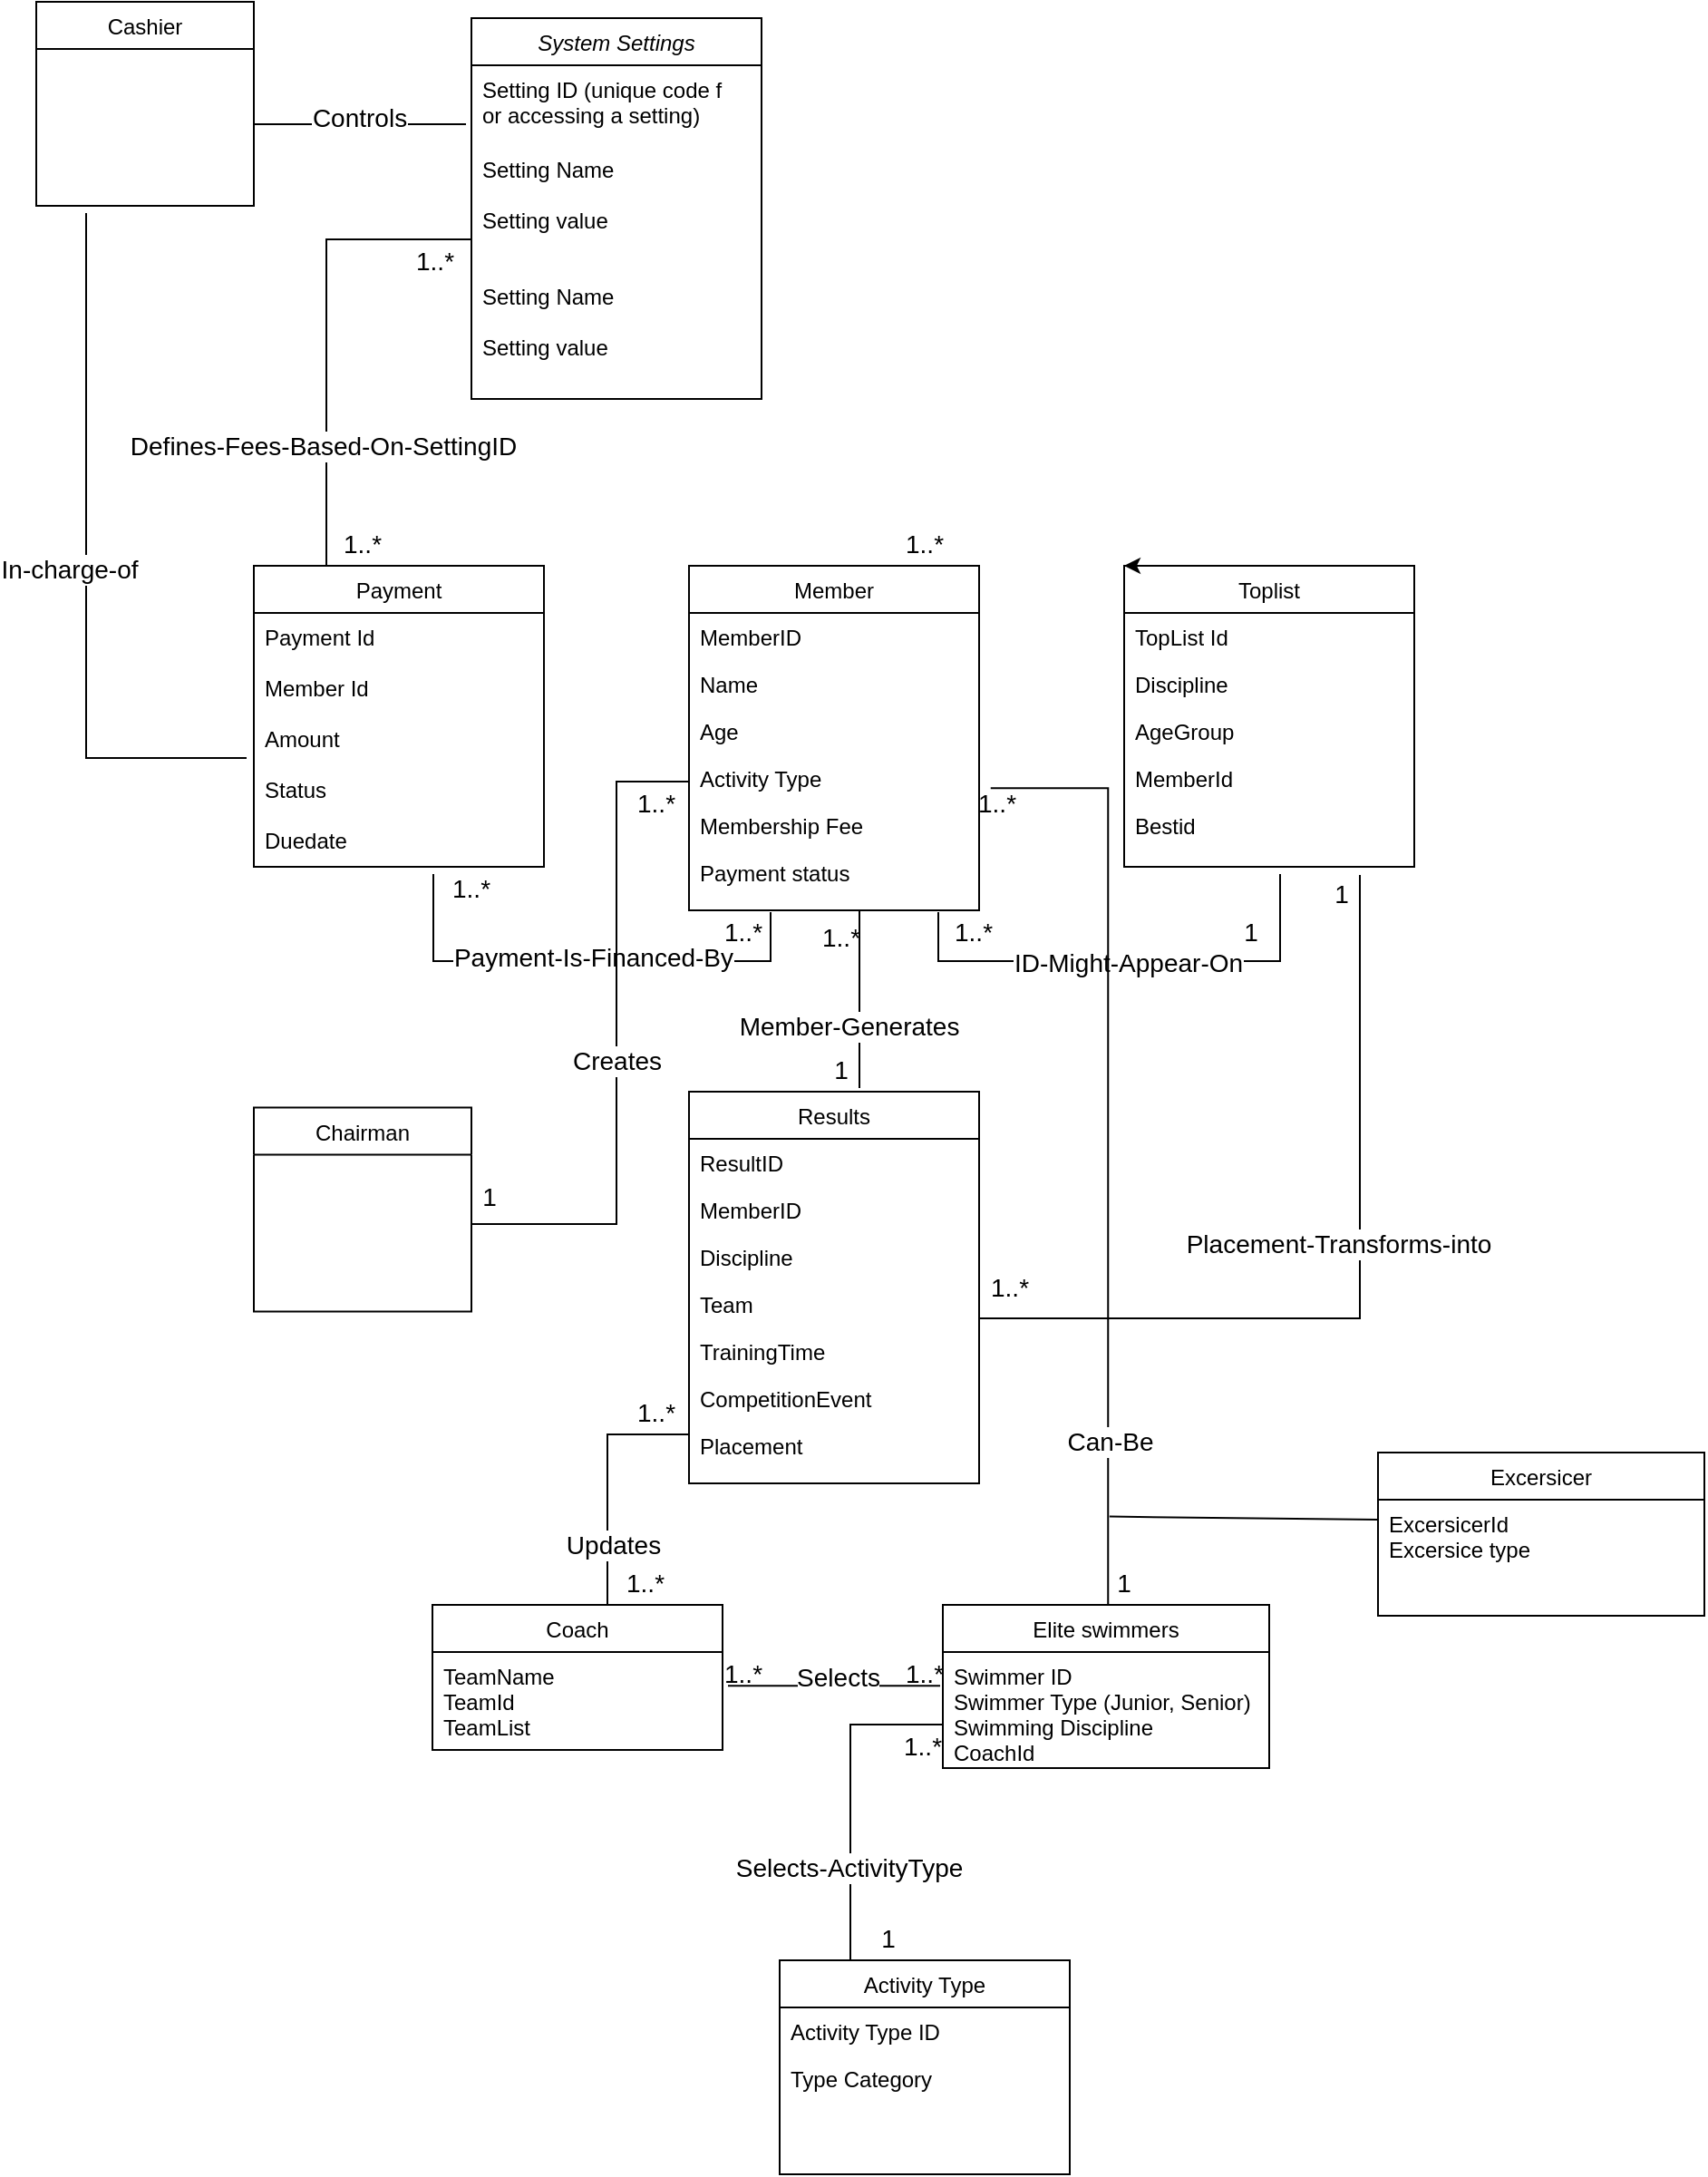 <mxfile version="24.7.17">
  <diagram id="C5RBs43oDa-KdzZeNtuy" name="Page-1">
    <mxGraphModel dx="2068" dy="1114" grid="1" gridSize="10" guides="1" tooltips="1" connect="1" arrows="1" fold="1" page="1" pageScale="1" pageWidth="827" pageHeight="1169" math="0" shadow="0">
      <root>
        <mxCell id="WIyWlLk6GJQsqaUBKTNV-0" />
        <mxCell id="WIyWlLk6GJQsqaUBKTNV-1" parent="WIyWlLk6GJQsqaUBKTNV-0" />
        <mxCell id="BTHv2y_YQS66w8TSS9yw-145" value="" style="shape=partialRectangle;whiteSpace=wrap;html=1;bottom=0;right=0;fillColor=none;rotation=-180;" parent="WIyWlLk6GJQsqaUBKTNV-1" vertex="1">
          <mxGeometry x="550" y="542" width="210" height="244" as="geometry" />
        </mxCell>
        <mxCell id="zkfFHV4jXpPFQw0GAbJ--13" value="Payment" style="swimlane;fontStyle=0;align=center;verticalAlign=top;childLayout=stackLayout;horizontal=1;startSize=26;horizontalStack=0;resizeParent=1;resizeLast=0;collapsible=1;marginBottom=0;rounded=0;shadow=0;strokeWidth=1;" parent="WIyWlLk6GJQsqaUBKTNV-1" vertex="1">
          <mxGeometry x="150" y="371" width="160" height="166" as="geometry">
            <mxRectangle x="340" y="380" width="170" height="26" as="alternateBounds" />
          </mxGeometry>
        </mxCell>
        <mxCell id="zkfFHV4jXpPFQw0GAbJ--14" value="Payment Id&#xa;&#xa;Member Id&#xa;&#xa;Amount&#xa;&#xa;Status&#xa;&#xa;Duedate" style="text;align=left;verticalAlign=top;spacingLeft=4;spacingRight=4;overflow=hidden;rotatable=0;points=[[0,0.5],[1,0.5]];portConstraint=eastwest;" parent="zkfFHV4jXpPFQw0GAbJ--13" vertex="1">
          <mxGeometry y="26" width="160" height="134" as="geometry" />
        </mxCell>
        <mxCell id="zkfFHV4jXpPFQw0GAbJ--17" value="Member" style="swimlane;fontStyle=0;align=center;verticalAlign=top;childLayout=stackLayout;horizontal=1;startSize=26;horizontalStack=0;resizeParent=1;resizeLast=0;collapsible=1;marginBottom=0;rounded=0;shadow=0;strokeWidth=1;" parent="WIyWlLk6GJQsqaUBKTNV-1" vertex="1">
          <mxGeometry x="390" y="371" width="160" height="190" as="geometry">
            <mxRectangle x="550" y="140" width="160" height="26" as="alternateBounds" />
          </mxGeometry>
        </mxCell>
        <mxCell id="zkfFHV4jXpPFQw0GAbJ--18" value="MemberID" style="text;align=left;verticalAlign=top;spacingLeft=4;spacingRight=4;overflow=hidden;rotatable=0;points=[[0,0.5],[1,0.5]];portConstraint=eastwest;" parent="zkfFHV4jXpPFQw0GAbJ--17" vertex="1">
          <mxGeometry y="26" width="160" height="26" as="geometry" />
        </mxCell>
        <mxCell id="zkfFHV4jXpPFQw0GAbJ--19" value="Name" style="text;align=left;verticalAlign=top;spacingLeft=4;spacingRight=4;overflow=hidden;rotatable=0;points=[[0,0.5],[1,0.5]];portConstraint=eastwest;rounded=0;shadow=0;html=0;" parent="zkfFHV4jXpPFQw0GAbJ--17" vertex="1">
          <mxGeometry y="52" width="160" height="26" as="geometry" />
        </mxCell>
        <mxCell id="zkfFHV4jXpPFQw0GAbJ--20" value="Age" style="text;align=left;verticalAlign=top;spacingLeft=4;spacingRight=4;overflow=hidden;rotatable=0;points=[[0,0.5],[1,0.5]];portConstraint=eastwest;rounded=0;shadow=0;html=0;" parent="zkfFHV4jXpPFQw0GAbJ--17" vertex="1">
          <mxGeometry y="78" width="160" height="26" as="geometry" />
        </mxCell>
        <mxCell id="zkfFHV4jXpPFQw0GAbJ--21" value="Activity Type    &#xa;" style="text;align=left;verticalAlign=top;spacingLeft=4;spacingRight=4;overflow=hidden;rotatable=0;points=[[0,0.5],[1,0.5]];portConstraint=eastwest;rounded=0;shadow=0;html=0;" parent="zkfFHV4jXpPFQw0GAbJ--17" vertex="1">
          <mxGeometry y="104" width="160" height="26" as="geometry" />
        </mxCell>
        <mxCell id="zkfFHV4jXpPFQw0GAbJ--22" value="Membership Fee" style="text;align=left;verticalAlign=top;spacingLeft=4;spacingRight=4;overflow=hidden;rotatable=0;points=[[0,0.5],[1,0.5]];portConstraint=eastwest;rounded=0;shadow=0;html=0;" parent="zkfFHV4jXpPFQw0GAbJ--17" vertex="1">
          <mxGeometry y="130" width="160" height="26" as="geometry" />
        </mxCell>
        <mxCell id="zkfFHV4jXpPFQw0GAbJ--24" value="Payment status" style="text;align=left;verticalAlign=top;spacingLeft=4;spacingRight=4;overflow=hidden;rotatable=0;points=[[0,0.5],[1,0.5]];portConstraint=eastwest;" parent="zkfFHV4jXpPFQw0GAbJ--17" vertex="1">
          <mxGeometry y="156" width="160" height="26" as="geometry" />
        </mxCell>
        <mxCell id="BTHv2y_YQS66w8TSS9yw-0" value="Results" style="swimlane;fontStyle=0;align=center;verticalAlign=top;childLayout=stackLayout;horizontal=1;startSize=26;horizontalStack=0;resizeParent=1;resizeLast=0;collapsible=1;marginBottom=0;rounded=0;shadow=0;strokeWidth=1;" parent="WIyWlLk6GJQsqaUBKTNV-1" vertex="1">
          <mxGeometry x="390" y="661" width="160" height="216" as="geometry">
            <mxRectangle x="550" y="140" width="160" height="26" as="alternateBounds" />
          </mxGeometry>
        </mxCell>
        <mxCell id="BTHv2y_YQS66w8TSS9yw-1" value="ResultID" style="text;align=left;verticalAlign=top;spacingLeft=4;spacingRight=4;overflow=hidden;rotatable=0;points=[[0,0.5],[1,0.5]];portConstraint=eastwest;" parent="BTHv2y_YQS66w8TSS9yw-0" vertex="1">
          <mxGeometry y="26" width="160" height="26" as="geometry" />
        </mxCell>
        <mxCell id="BTHv2y_YQS66w8TSS9yw-2" value="MemberID" style="text;align=left;verticalAlign=top;spacingLeft=4;spacingRight=4;overflow=hidden;rotatable=0;points=[[0,0.5],[1,0.5]];portConstraint=eastwest;rounded=0;shadow=0;html=0;" parent="BTHv2y_YQS66w8TSS9yw-0" vertex="1">
          <mxGeometry y="52" width="160" height="26" as="geometry" />
        </mxCell>
        <mxCell id="BTHv2y_YQS66w8TSS9yw-3" value="Discipline" style="text;align=left;verticalAlign=top;spacingLeft=4;spacingRight=4;overflow=hidden;rotatable=0;points=[[0,0.5],[1,0.5]];portConstraint=eastwest;rounded=0;shadow=0;html=0;" parent="BTHv2y_YQS66w8TSS9yw-0" vertex="1">
          <mxGeometry y="78" width="160" height="26" as="geometry" />
        </mxCell>
        <mxCell id="BTHv2y_YQS66w8TSS9yw-4" value="Team" style="text;align=left;verticalAlign=top;spacingLeft=4;spacingRight=4;overflow=hidden;rotatable=0;points=[[0,0.5],[1,0.5]];portConstraint=eastwest;rounded=0;shadow=0;html=0;" parent="BTHv2y_YQS66w8TSS9yw-0" vertex="1">
          <mxGeometry y="104" width="160" height="26" as="geometry" />
        </mxCell>
        <mxCell id="BTHv2y_YQS66w8TSS9yw-5" value="TrainingTime" style="text;align=left;verticalAlign=top;spacingLeft=4;spacingRight=4;overflow=hidden;rotatable=0;points=[[0,0.5],[1,0.5]];portConstraint=eastwest;rounded=0;shadow=0;html=0;" parent="BTHv2y_YQS66w8TSS9yw-0" vertex="1">
          <mxGeometry y="130" width="160" height="26" as="geometry" />
        </mxCell>
        <mxCell id="BTHv2y_YQS66w8TSS9yw-7" value="CompetitionEvent" style="text;align=left;verticalAlign=top;spacingLeft=4;spacingRight=4;overflow=hidden;rotatable=0;points=[[0,0.5],[1,0.5]];portConstraint=eastwest;" parent="BTHv2y_YQS66w8TSS9yw-0" vertex="1">
          <mxGeometry y="156" width="160" height="26" as="geometry" />
        </mxCell>
        <mxCell id="BTHv2y_YQS66w8TSS9yw-8" value="Placement" style="text;align=left;verticalAlign=top;spacingLeft=4;spacingRight=4;overflow=hidden;rotatable=0;points=[[0,0.5],[1,0.5]];portConstraint=eastwest;" parent="BTHv2y_YQS66w8TSS9yw-0" vertex="1">
          <mxGeometry y="182" width="160" height="26" as="geometry" />
        </mxCell>
        <mxCell id="BTHv2y_YQS66w8TSS9yw-11" value="Toplist" style="swimlane;fontStyle=0;align=center;verticalAlign=top;childLayout=stackLayout;horizontal=1;startSize=26;horizontalStack=0;resizeParent=1;resizeLast=0;collapsible=1;marginBottom=0;rounded=0;shadow=0;strokeWidth=1;" parent="WIyWlLk6GJQsqaUBKTNV-1" vertex="1">
          <mxGeometry x="630" y="371" width="160" height="166" as="geometry">
            <mxRectangle x="550" y="140" width="160" height="26" as="alternateBounds" />
          </mxGeometry>
        </mxCell>
        <mxCell id="BTHv2y_YQS66w8TSS9yw-12" value="TopList Id    " style="text;align=left;verticalAlign=top;spacingLeft=4;spacingRight=4;overflow=hidden;rotatable=0;points=[[0,0.5],[1,0.5]];portConstraint=eastwest;" parent="BTHv2y_YQS66w8TSS9yw-11" vertex="1">
          <mxGeometry y="26" width="160" height="26" as="geometry" />
        </mxCell>
        <mxCell id="BTHv2y_YQS66w8TSS9yw-13" value="Discipline" style="text;align=left;verticalAlign=top;spacingLeft=4;spacingRight=4;overflow=hidden;rotatable=0;points=[[0,0.5],[1,0.5]];portConstraint=eastwest;rounded=0;shadow=0;html=0;" parent="BTHv2y_YQS66w8TSS9yw-11" vertex="1">
          <mxGeometry y="52" width="160" height="26" as="geometry" />
        </mxCell>
        <mxCell id="BTHv2y_YQS66w8TSS9yw-14" value="AgeGroup" style="text;align=left;verticalAlign=top;spacingLeft=4;spacingRight=4;overflow=hidden;rotatable=0;points=[[0,0.5],[1,0.5]];portConstraint=eastwest;rounded=0;shadow=0;html=0;" parent="BTHv2y_YQS66w8TSS9yw-11" vertex="1">
          <mxGeometry y="78" width="160" height="26" as="geometry" />
        </mxCell>
        <mxCell id="BTHv2y_YQS66w8TSS9yw-15" value="MemberId    " style="text;align=left;verticalAlign=top;spacingLeft=4;spacingRight=4;overflow=hidden;rotatable=0;points=[[0,0.5],[1,0.5]];portConstraint=eastwest;rounded=0;shadow=0;html=0;" parent="BTHv2y_YQS66w8TSS9yw-11" vertex="1">
          <mxGeometry y="104" width="160" height="26" as="geometry" />
        </mxCell>
        <mxCell id="BTHv2y_YQS66w8TSS9yw-16" value="Bestid" style="text;align=left;verticalAlign=top;spacingLeft=4;spacingRight=4;overflow=hidden;rotatable=0;points=[[0,0.5],[1,0.5]];portConstraint=eastwest;rounded=0;shadow=0;html=0;" parent="BTHv2y_YQS66w8TSS9yw-11" vertex="1">
          <mxGeometry y="130" width="160" height="26" as="geometry" />
        </mxCell>
        <mxCell id="BTHv2y_YQS66w8TSS9yw-22" style="edgeStyle=none;rounded=0;orthogonalLoop=1;jettySize=auto;html=1;exitX=0.5;exitY=0;exitDx=0;exitDy=0;" parent="WIyWlLk6GJQsqaUBKTNV-1" source="BTHv2y_YQS66w8TSS9yw-11" target="BTHv2y_YQS66w8TSS9yw-11" edge="1">
          <mxGeometry relative="1" as="geometry" />
        </mxCell>
        <mxCell id="zkfFHV4jXpPFQw0GAbJ--0" value="System Settings" style="swimlane;fontStyle=2;align=center;verticalAlign=top;childLayout=stackLayout;horizontal=1;startSize=26;horizontalStack=0;resizeParent=1;resizeLast=0;collapsible=1;marginBottom=0;rounded=0;shadow=0;strokeWidth=1;movable=1;resizable=1;rotatable=1;deletable=1;editable=1;locked=0;connectable=1;" parent="WIyWlLk6GJQsqaUBKTNV-1" vertex="1">
          <mxGeometry x="270" y="69" width="160" height="210" as="geometry">
            <mxRectangle x="230" y="140" width="160" height="26" as="alternateBounds" />
          </mxGeometry>
        </mxCell>
        <mxCell id="zkfFHV4jXpPFQw0GAbJ--2" value="Setting ID (unique code f&#xa;or accessing a setting)&#xa;&#xa; " style="text;align=left;verticalAlign=top;spacingLeft=4;spacingRight=4;overflow=hidden;rotatable=0;points=[[0,0.5],[1,0.5]];portConstraint=eastwest;rounded=0;shadow=0;html=0;" parent="zkfFHV4jXpPFQw0GAbJ--0" vertex="1">
          <mxGeometry y="26" width="160" height="44" as="geometry" />
        </mxCell>
        <mxCell id="BTHv2y_YQS66w8TSS9yw-90" value="Setting Name&#xa;&#xa;Setting value" style="text;align=left;verticalAlign=top;spacingLeft=4;spacingRight=4;overflow=hidden;rotatable=0;points=[[0,0.5],[1,0.5]];portConstraint=eastwest;" parent="zkfFHV4jXpPFQw0GAbJ--0" vertex="1">
          <mxGeometry y="70" width="160" height="70" as="geometry" />
        </mxCell>
        <mxCell id="zkfFHV4jXpPFQw0GAbJ--5" value="Setting Name&#xa;&#xa;Setting value" style="text;align=left;verticalAlign=top;spacingLeft=4;spacingRight=4;overflow=hidden;rotatable=0;points=[[0,0.5],[1,0.5]];portConstraint=eastwest;" parent="zkfFHV4jXpPFQw0GAbJ--0" vertex="1">
          <mxGeometry y="140" width="160" height="70" as="geometry" />
        </mxCell>
        <mxCell id="BTHv2y_YQS66w8TSS9yw-81" style="edgeStyle=none;rounded=0;orthogonalLoop=1;jettySize=auto;html=1;entryX=0;entryY=0;entryDx=0;entryDy=0;" parent="WIyWlLk6GJQsqaUBKTNV-1" target="BTHv2y_YQS66w8TSS9yw-11" edge="1">
          <mxGeometry relative="1" as="geometry">
            <mxPoint x="680" y="371" as="sourcePoint" />
          </mxGeometry>
        </mxCell>
        <mxCell id="zkfFHV4jXpPFQw0GAbJ--6" value="Activity Type" style="swimlane;fontStyle=0;align=center;verticalAlign=top;childLayout=stackLayout;horizontal=1;startSize=26;horizontalStack=0;resizeParent=1;resizeLast=0;collapsible=1;marginBottom=0;rounded=0;shadow=0;strokeWidth=1;" parent="WIyWlLk6GJQsqaUBKTNV-1" vertex="1">
          <mxGeometry x="440" y="1140" width="160" height="118" as="geometry">
            <mxRectangle x="130" y="380" width="160" height="26" as="alternateBounds" />
          </mxGeometry>
        </mxCell>
        <mxCell id="zkfFHV4jXpPFQw0GAbJ--7" value="Activity Type ID" style="text;align=left;verticalAlign=top;spacingLeft=4;spacingRight=4;overflow=hidden;rotatable=0;points=[[0,0.5],[1,0.5]];portConstraint=eastwest;" parent="zkfFHV4jXpPFQw0GAbJ--6" vertex="1">
          <mxGeometry y="26" width="160" height="26" as="geometry" />
        </mxCell>
        <mxCell id="zkfFHV4jXpPFQw0GAbJ--8" value="Type Category" style="text;align=left;verticalAlign=top;spacingLeft=4;spacingRight=4;overflow=hidden;rotatable=0;points=[[0,0.5],[1,0.5]];portConstraint=eastwest;rounded=0;shadow=0;html=0;" parent="zkfFHV4jXpPFQw0GAbJ--6" vertex="1">
          <mxGeometry y="52" width="160" height="26" as="geometry" />
        </mxCell>
        <mxCell id="BTHv2y_YQS66w8TSS9yw-101" value="" style="shape=partialRectangle;whiteSpace=wrap;html=1;bottom=0;right=0;fillColor=none;rotation=0;" parent="WIyWlLk6GJQsqaUBKTNV-1" vertex="1">
          <mxGeometry x="190" y="191" width="80" height="180" as="geometry" />
        </mxCell>
        <mxCell id="BTHv2y_YQS66w8TSS9yw-103" value="&lt;font style=&quot;font-size: 14px;&quot;&gt;1..*&lt;/font&gt;" style="text;html=1;align=center;verticalAlign=middle;whiteSpace=wrap;rounded=0;" parent="WIyWlLk6GJQsqaUBKTNV-1" vertex="1">
          <mxGeometry x="200" y="347" width="20" height="24" as="geometry" />
        </mxCell>
        <mxCell id="BTHv2y_YQS66w8TSS9yw-105" value="&lt;font style=&quot;font-size: 14px;&quot;&gt;1..*&lt;/font&gt;" style="text;html=1;align=center;verticalAlign=middle;whiteSpace=wrap;rounded=0;" parent="WIyWlLk6GJQsqaUBKTNV-1" vertex="1">
          <mxGeometry x="240" y="191" width="20" height="24" as="geometry" />
        </mxCell>
        <mxCell id="BTHv2y_YQS66w8TSS9yw-107" value="&lt;span style=&quot;font-size: 14px;&quot;&gt;Defines-Fees-Based-On-SettingID&lt;/span&gt;" style="edgeLabel;resizable=0;html=1;;align=center;verticalAlign=middle;" parent="WIyWlLk6GJQsqaUBKTNV-1" connectable="0" vertex="1">
          <mxGeometry x="179.998" y="290.997" as="geometry">
            <mxPoint x="8" y="14" as="offset" />
          </mxGeometry>
        </mxCell>
        <mxCell id="BTHv2y_YQS66w8TSS9yw-116" value="" style="strokeWidth=1;html=1;shape=mxgraph.flowchart.annotation_1;align=left;pointerEvents=1;rotation=-90;" parent="WIyWlLk6GJQsqaUBKTNV-1" vertex="1">
          <mxGeometry x="328.5" y="482.5" width="27" height="186" as="geometry" />
        </mxCell>
        <mxCell id="BTHv2y_YQS66w8TSS9yw-121" value="" style="endArrow=none;html=1;rounded=0;exitX=1;exitY=0;exitDx=0;exitDy=0;exitPerimeter=0;" parent="WIyWlLk6GJQsqaUBKTNV-1" source="BTHv2y_YQS66w8TSS9yw-116" edge="1">
          <mxGeometry width="50" height="50" relative="1" as="geometry">
            <mxPoint x="260" y="561" as="sourcePoint" />
            <mxPoint x="249" y="541" as="targetPoint" />
          </mxGeometry>
        </mxCell>
        <mxCell id="BTHv2y_YQS66w8TSS9yw-122" value="&lt;font style=&quot;font-size: 14px;&quot;&gt;1..*&lt;/font&gt;" style="text;html=1;align=center;verticalAlign=middle;whiteSpace=wrap;rounded=0;" parent="WIyWlLk6GJQsqaUBKTNV-1" vertex="1">
          <mxGeometry x="410" y="561" width="20" height="24" as="geometry" />
        </mxCell>
        <mxCell id="BTHv2y_YQS66w8TSS9yw-123" value="&lt;font style=&quot;font-size: 14px;&quot;&gt;1..*&lt;/font&gt;" style="text;html=1;align=center;verticalAlign=middle;whiteSpace=wrap;rounded=0;" parent="WIyWlLk6GJQsqaUBKTNV-1" vertex="1">
          <mxGeometry x="260" y="537" width="20" height="24" as="geometry" />
        </mxCell>
        <mxCell id="BTHv2y_YQS66w8TSS9yw-124" value="&lt;span style=&quot;font-size: 14px;&quot;&gt;Payment-Is-Financed-By&lt;/span&gt;" style="edgeLabel;resizable=0;html=1;;align=center;verticalAlign=middle;" parent="WIyWlLk6GJQsqaUBKTNV-1" connectable="0" vertex="1">
          <mxGeometry x="328.498" y="572.997" as="geometry">
            <mxPoint x="8" y="14" as="offset" />
          </mxGeometry>
        </mxCell>
        <mxCell id="BTHv2y_YQS66w8TSS9yw-127" value="" style="shape=partialRectangle;whiteSpace=wrap;html=1;bottom=0;right=0;fillColor=none;rotation=0;" parent="WIyWlLk6GJQsqaUBKTNV-1" vertex="1">
          <mxGeometry x="479" y="1010" width="50" height="130" as="geometry" />
        </mxCell>
        <mxCell id="BTHv2y_YQS66w8TSS9yw-128" value="&lt;font style=&quot;font-size: 14px;&quot;&gt;1&lt;/font&gt;" style="text;html=1;align=center;verticalAlign=middle;whiteSpace=wrap;rounded=0;" parent="WIyWlLk6GJQsqaUBKTNV-1" vertex="1">
          <mxGeometry x="490" y="1116" width="20" height="24" as="geometry" />
        </mxCell>
        <mxCell id="BTHv2y_YQS66w8TSS9yw-129" value="&lt;font style=&quot;font-size: 14px;&quot;&gt;1..*&lt;/font&gt;" style="text;html=1;align=center;verticalAlign=middle;whiteSpace=wrap;rounded=0;" parent="WIyWlLk6GJQsqaUBKTNV-1" vertex="1">
          <mxGeometry x="510" y="347" width="20" height="24" as="geometry" />
        </mxCell>
        <mxCell id="BTHv2y_YQS66w8TSS9yw-130" value="&lt;span style=&quot;font-size: 14px;&quot;&gt;Selects-ActivityType&lt;/span&gt;" style="edgeLabel;resizable=0;html=1;;align=center;verticalAlign=middle;" parent="WIyWlLk6GJQsqaUBKTNV-1" connectable="0" vertex="1">
          <mxGeometry x="469.998" y="1074.997" as="geometry">
            <mxPoint x="8" y="14" as="offset" />
          </mxGeometry>
        </mxCell>
        <mxCell id="BTHv2y_YQS66w8TSS9yw-131" value="" style="strokeWidth=1;html=1;shape=mxgraph.flowchart.annotation_1;align=left;pointerEvents=1;rotation=-90;" parent="WIyWlLk6GJQsqaUBKTNV-1" vertex="1">
          <mxGeometry x="608.25" y="481.25" width="27" height="188.5" as="geometry" />
        </mxCell>
        <mxCell id="BTHv2y_YQS66w8TSS9yw-132" value="" style="endArrow=none;html=1;rounded=0;exitX=1;exitY=1;exitDx=0;exitDy=0;exitPerimeter=0;" parent="WIyWlLk6GJQsqaUBKTNV-1" source="BTHv2y_YQS66w8TSS9yw-131" edge="1">
          <mxGeometry width="50" height="50" relative="1" as="geometry">
            <mxPoint x="710" y="558" as="sourcePoint" />
            <mxPoint x="716" y="541" as="targetPoint" />
          </mxGeometry>
        </mxCell>
        <mxCell id="BTHv2y_YQS66w8TSS9yw-134" value="&lt;font style=&quot;font-size: 14px;&quot;&gt;1..*&lt;/font&gt;" style="text;html=1;align=center;verticalAlign=middle;whiteSpace=wrap;rounded=0;" parent="WIyWlLk6GJQsqaUBKTNV-1" vertex="1">
          <mxGeometry x="537" y="561" width="20" height="24" as="geometry" />
        </mxCell>
        <mxCell id="BTHv2y_YQS66w8TSS9yw-135" value="&lt;span style=&quot;font-size: 14px;&quot;&gt;1&lt;/span&gt;" style="text;html=1;align=center;verticalAlign=middle;whiteSpace=wrap;rounded=0;" parent="WIyWlLk6GJQsqaUBKTNV-1" vertex="1">
          <mxGeometry x="690" y="561" width="20" height="24" as="geometry" />
        </mxCell>
        <mxCell id="BTHv2y_YQS66w8TSS9yw-138" value="&lt;span style=&quot;font-size: 14px;&quot;&gt;ID-Might-Appear-On&lt;/span&gt;" style="edgeLabel;resizable=0;html=1;;align=center;verticalAlign=middle;" parent="WIyWlLk6GJQsqaUBKTNV-1" connectable="0" vertex="1">
          <mxGeometry x="623.998" y="575.497" as="geometry">
            <mxPoint x="8" y="14" as="offset" />
          </mxGeometry>
        </mxCell>
        <mxCell id="BTHv2y_YQS66w8TSS9yw-140" value="" style="endArrow=none;html=1;rounded=0;" parent="WIyWlLk6GJQsqaUBKTNV-1" edge="1">
          <mxGeometry width="50" height="50" relative="1" as="geometry">
            <mxPoint x="484" y="659" as="sourcePoint" />
            <mxPoint x="484" y="561" as="targetPoint" />
          </mxGeometry>
        </mxCell>
        <mxCell id="BTHv2y_YQS66w8TSS9yw-141" value="&lt;font style=&quot;font-size: 14px;&quot;&gt;1..*&lt;/font&gt;" style="text;html=1;align=center;verticalAlign=middle;whiteSpace=wrap;rounded=0;" parent="WIyWlLk6GJQsqaUBKTNV-1" vertex="1">
          <mxGeometry x="464" y="563.5" width="20" height="24" as="geometry" />
        </mxCell>
        <mxCell id="BTHv2y_YQS66w8TSS9yw-142" value="&lt;span style=&quot;font-size: 14px;&quot;&gt;1&lt;/span&gt;" style="text;html=1;align=center;verticalAlign=middle;whiteSpace=wrap;rounded=0;" parent="WIyWlLk6GJQsqaUBKTNV-1" vertex="1">
          <mxGeometry x="464" y="637" width="20" height="24" as="geometry" />
        </mxCell>
        <mxCell id="BTHv2y_YQS66w8TSS9yw-144" value="&lt;span style=&quot;font-size: 14px;&quot;&gt;Member-Generates&lt;/span&gt;" style="edgeLabel;resizable=0;html=1;;align=center;verticalAlign=middle;" parent="WIyWlLk6GJQsqaUBKTNV-1" connectable="0" vertex="1">
          <mxGeometry x="469.998" y="610.997" as="geometry">
            <mxPoint x="8" y="14" as="offset" />
          </mxGeometry>
        </mxCell>
        <mxCell id="BTHv2y_YQS66w8TSS9yw-148" value="&lt;span style=&quot;font-size: 14px;&quot;&gt;Placement-Transforms-into&lt;/span&gt;" style="edgeLabel;resizable=0;html=1;;align=center;verticalAlign=middle;" parent="WIyWlLk6GJQsqaUBKTNV-1" connectable="0" vertex="1">
          <mxGeometry x="739.998" y="730.997" as="geometry">
            <mxPoint x="8" y="14" as="offset" />
          </mxGeometry>
        </mxCell>
        <mxCell id="BTHv2y_YQS66w8TSS9yw-150" value="&lt;span style=&quot;font-size: 14px;&quot;&gt;1&lt;/span&gt;" style="text;html=1;align=center;verticalAlign=middle;whiteSpace=wrap;rounded=0;" parent="WIyWlLk6GJQsqaUBKTNV-1" vertex="1">
          <mxGeometry x="740" y="539.5" width="20" height="24" as="geometry" />
        </mxCell>
        <mxCell id="BTHv2y_YQS66w8TSS9yw-151" value="&lt;span style=&quot;font-size: 14px;&quot;&gt;1..*&lt;/span&gt;" style="text;html=1;align=center;verticalAlign=middle;whiteSpace=wrap;rounded=0;" parent="WIyWlLk6GJQsqaUBKTNV-1" vertex="1">
          <mxGeometry x="557" y="757" width="20" height="24" as="geometry" />
        </mxCell>
        <mxCell id="mvLxjErU2VI8jEfwqesK-0" value="Chairman" style="swimlane;fontStyle=0;align=center;verticalAlign=top;childLayout=stackLayout;horizontal=1;startSize=26;horizontalStack=0;resizeParent=1;resizeLast=0;collapsible=1;marginBottom=0;rounded=0;shadow=0;strokeWidth=1;" vertex="1" parent="WIyWlLk6GJQsqaUBKTNV-1">
          <mxGeometry x="150" y="669.75" width="120" height="112.5" as="geometry">
            <mxRectangle x="340" y="380" width="170" height="26" as="alternateBounds" />
          </mxGeometry>
        </mxCell>
        <mxCell id="mvLxjErU2VI8jEfwqesK-3" value="Cashier" style="swimlane;fontStyle=0;align=center;verticalAlign=top;childLayout=stackLayout;horizontal=1;startSize=26;horizontalStack=0;resizeParent=1;resizeLast=0;collapsible=1;marginBottom=0;rounded=0;shadow=0;strokeWidth=1;" vertex="1" parent="WIyWlLk6GJQsqaUBKTNV-1">
          <mxGeometry x="30" y="60" width="120" height="112.5" as="geometry">
            <mxRectangle x="340" y="380" width="170" height="26" as="alternateBounds" />
          </mxGeometry>
        </mxCell>
        <mxCell id="mvLxjErU2VI8jEfwqesK-4" value="Coach" style="swimlane;fontStyle=0;align=center;verticalAlign=top;childLayout=stackLayout;horizontal=1;startSize=26;horizontalStack=0;resizeParent=1;resizeLast=0;collapsible=1;marginBottom=0;rounded=0;shadow=0;strokeWidth=1;" vertex="1" parent="WIyWlLk6GJQsqaUBKTNV-1">
          <mxGeometry x="248.5" y="944" width="160" height="80" as="geometry">
            <mxRectangle x="340" y="380" width="170" height="26" as="alternateBounds" />
          </mxGeometry>
        </mxCell>
        <mxCell id="mvLxjErU2VI8jEfwqesK-21" value="TeamName&#xa;TeamId&#xa;TeamList" style="text;align=left;verticalAlign=top;spacingLeft=4;spacingRight=4;overflow=hidden;rotatable=0;points=[[0,0.5],[1,0.5]];portConstraint=eastwest;" vertex="1" parent="mvLxjErU2VI8jEfwqesK-4">
          <mxGeometry y="26" width="160" height="54" as="geometry" />
        </mxCell>
        <mxCell id="mvLxjErU2VI8jEfwqesK-9" value="" style="shape=partialRectangle;whiteSpace=wrap;html=1;bottom=0;right=0;fillColor=none;rotation=90;" vertex="1" parent="WIyWlLk6GJQsqaUBKTNV-1">
          <mxGeometry x="362.07" y="688.44" width="453.87" height="64.25" as="geometry" />
        </mxCell>
        <mxCell id="mvLxjErU2VI8jEfwqesK-11" value="Elite swimmers" style="swimlane;fontStyle=0;align=center;verticalAlign=top;childLayout=stackLayout;horizontal=1;startSize=26;horizontalStack=0;resizeParent=1;resizeLast=0;collapsible=1;marginBottom=0;rounded=0;shadow=0;strokeWidth=1;" vertex="1" parent="WIyWlLk6GJQsqaUBKTNV-1">
          <mxGeometry x="530" y="944" width="180" height="90" as="geometry">
            <mxRectangle x="340" y="380" width="170" height="26" as="alternateBounds" />
          </mxGeometry>
        </mxCell>
        <mxCell id="mvLxjErU2VI8jEfwqesK-23" value="Swimmer ID&#xa;Swimmer Type (Junior, Senior)&#xa;Swimming Discipline&#xa;CoachId" style="text;align=left;verticalAlign=top;spacingLeft=4;spacingRight=4;overflow=hidden;rotatable=0;points=[[0,0.5],[1,0.5]];portConstraint=eastwest;" vertex="1" parent="mvLxjErU2VI8jEfwqesK-11">
          <mxGeometry y="26" width="180" height="60" as="geometry" />
        </mxCell>
        <mxCell id="mvLxjErU2VI8jEfwqesK-13" value="" style="endArrow=none;html=1;rounded=0;" edge="1" parent="WIyWlLk6GJQsqaUBKTNV-1">
          <mxGeometry width="50" height="50" relative="1" as="geometry">
            <mxPoint x="411.5" y="988.63" as="sourcePoint" />
            <mxPoint x="528.5" y="988.63" as="targetPoint" />
          </mxGeometry>
        </mxCell>
        <mxCell id="mvLxjErU2VI8jEfwqesK-14" value="&lt;span style=&quot;font-size: 14px;&quot;&gt;Can-Be&lt;/span&gt;" style="edgeLabel;resizable=0;html=1;;align=center;verticalAlign=middle;" connectable="0" vertex="1" parent="WIyWlLk6GJQsqaUBKTNV-1">
          <mxGeometry x="613.998" y="839.997" as="geometry">
            <mxPoint x="8" y="14" as="offset" />
          </mxGeometry>
        </mxCell>
        <mxCell id="mvLxjErU2VI8jEfwqesK-15" value="&lt;span style=&quot;font-size: 14px;&quot;&gt;Selects&lt;/span&gt;" style="edgeLabel;resizable=0;html=1;;align=center;verticalAlign=middle;" connectable="0" vertex="1" parent="WIyWlLk6GJQsqaUBKTNV-1">
          <mxGeometry x="463.998" y="969.997" as="geometry">
            <mxPoint x="8" y="14" as="offset" />
          </mxGeometry>
        </mxCell>
        <mxCell id="mvLxjErU2VI8jEfwqesK-16" value="&lt;font style=&quot;font-size: 14px;&quot;&gt;1..*&lt;/font&gt;" style="text;html=1;align=center;verticalAlign=middle;whiteSpace=wrap;rounded=0;" vertex="1" parent="WIyWlLk6GJQsqaUBKTNV-1">
          <mxGeometry x="510" y="970" width="20" height="24" as="geometry" />
        </mxCell>
        <mxCell id="mvLxjErU2VI8jEfwqesK-17" value="&lt;font style=&quot;font-size: 14px;&quot;&gt;1..*&lt;/font&gt;" style="text;html=1;align=center;verticalAlign=middle;whiteSpace=wrap;rounded=0;" vertex="1" parent="WIyWlLk6GJQsqaUBKTNV-1">
          <mxGeometry x="410" y="970" width="20" height="24" as="geometry" />
        </mxCell>
        <mxCell id="mvLxjErU2VI8jEfwqesK-18" value="&lt;font style=&quot;font-size: 14px;&quot;&gt;1..*&lt;/font&gt;" style="text;html=1;align=center;verticalAlign=middle;whiteSpace=wrap;rounded=0;" vertex="1" parent="WIyWlLk6GJQsqaUBKTNV-1">
          <mxGeometry x="550" y="490" width="20" height="24" as="geometry" />
        </mxCell>
        <mxCell id="mvLxjErU2VI8jEfwqesK-19" value="&lt;font style=&quot;font-size: 14px;&quot;&gt;1&lt;/font&gt;" style="text;html=1;align=center;verticalAlign=middle;whiteSpace=wrap;rounded=0;" vertex="1" parent="WIyWlLk6GJQsqaUBKTNV-1">
          <mxGeometry x="620" y="920" width="20" height="24" as="geometry" />
        </mxCell>
        <mxCell id="mvLxjErU2VI8jEfwqesK-24" value="" style="shape=partialRectangle;whiteSpace=wrap;html=1;bottom=0;right=0;fillColor=none;rotation=0;" vertex="1" parent="WIyWlLk6GJQsqaUBKTNV-1">
          <mxGeometry x="345" y="850" width="45" height="94" as="geometry" />
        </mxCell>
        <mxCell id="mvLxjErU2VI8jEfwqesK-25" value="&lt;span style=&quot;font-size: 14px;&quot;&gt;Updates&lt;/span&gt;" style="edgeLabel;resizable=0;html=1;;align=center;verticalAlign=middle;" connectable="0" vertex="1" parent="WIyWlLk6GJQsqaUBKTNV-1">
          <mxGeometry x="339.998" y="896.997" as="geometry">
            <mxPoint x="8" y="14" as="offset" />
          </mxGeometry>
        </mxCell>
        <mxCell id="mvLxjErU2VI8jEfwqesK-26" value="&lt;font style=&quot;font-size: 14px;&quot;&gt;1..*&lt;/font&gt;" style="text;html=1;align=center;verticalAlign=middle;whiteSpace=wrap;rounded=0;" vertex="1" parent="WIyWlLk6GJQsqaUBKTNV-1">
          <mxGeometry x="362.07" y="826" width="20" height="24" as="geometry" />
        </mxCell>
        <mxCell id="mvLxjErU2VI8jEfwqesK-27" value="&lt;font style=&quot;font-size: 14px;&quot;&gt;1..*&lt;/font&gt;" style="text;html=1;align=center;verticalAlign=middle;whiteSpace=wrap;rounded=0;" vertex="1" parent="WIyWlLk6GJQsqaUBKTNV-1">
          <mxGeometry x="355.5" y="920" width="20" height="24" as="geometry" />
        </mxCell>
        <mxCell id="mvLxjErU2VI8jEfwqesK-29" value="" style="shape=partialRectangle;whiteSpace=wrap;html=1;bottom=0;right=0;fillColor=none;rotation=-90;" vertex="1" parent="WIyWlLk6GJQsqaUBKTNV-1">
          <mxGeometry x="-48.5" y="283" width="300" height="88" as="geometry" />
        </mxCell>
        <mxCell id="mvLxjErU2VI8jEfwqesK-30" value="" style="endArrow=none;html=1;rounded=0;" edge="1" parent="WIyWlLk6GJQsqaUBKTNV-1">
          <mxGeometry width="50" height="50" relative="1" as="geometry">
            <mxPoint x="150" y="127.5" as="sourcePoint" />
            <mxPoint x="267" y="127.5" as="targetPoint" />
          </mxGeometry>
        </mxCell>
        <mxCell id="mvLxjErU2VI8jEfwqesK-31" value="&lt;span style=&quot;font-size: 14px;&quot;&gt;In-charge-of&lt;/span&gt;" style="edgeLabel;resizable=0;html=1;;align=center;verticalAlign=middle;" connectable="0" vertex="1" parent="WIyWlLk6GJQsqaUBKTNV-1">
          <mxGeometry x="39.998" y="358.997" as="geometry">
            <mxPoint x="8" y="14" as="offset" />
          </mxGeometry>
        </mxCell>
        <mxCell id="mvLxjErU2VI8jEfwqesK-32" value="&lt;span style=&quot;font-size: 14px;&quot;&gt;Controls&lt;/span&gt;" style="edgeLabel;resizable=0;html=1;;align=center;verticalAlign=middle;" connectable="0" vertex="1" parent="WIyWlLk6GJQsqaUBKTNV-1">
          <mxGeometry x="199.998" y="109.997" as="geometry">
            <mxPoint x="8" y="14" as="offset" />
          </mxGeometry>
        </mxCell>
        <mxCell id="mvLxjErU2VI8jEfwqesK-34" value="" style="shape=partialRectangle;whiteSpace=wrap;html=1;bottom=0;right=0;fillColor=none;rotation=-180;" vertex="1" parent="WIyWlLk6GJQsqaUBKTNV-1">
          <mxGeometry x="270" y="490" width="80" height="244" as="geometry" />
        </mxCell>
        <mxCell id="mvLxjErU2VI8jEfwqesK-35" value="" style="endArrow=none;html=1;rounded=0;" edge="1" parent="WIyWlLk6GJQsqaUBKTNV-1">
          <mxGeometry width="50" height="50" relative="1" as="geometry">
            <mxPoint x="350" y="490" as="sourcePoint" />
            <mxPoint x="390" y="490" as="targetPoint" />
          </mxGeometry>
        </mxCell>
        <mxCell id="mvLxjErU2VI8jEfwqesK-36" value="&lt;span style=&quot;font-size: 14px;&quot;&gt;Creates&lt;/span&gt;" style="edgeLabel;resizable=0;html=1;;align=center;verticalAlign=middle;" connectable="0" vertex="1" parent="WIyWlLk6GJQsqaUBKTNV-1">
          <mxGeometry x="341.998" y="629.997" as="geometry">
            <mxPoint x="8" y="14" as="offset" />
          </mxGeometry>
        </mxCell>
        <mxCell id="mvLxjErU2VI8jEfwqesK-37" value="&lt;span style=&quot;font-size: 14px;&quot;&gt;1&lt;/span&gt;" style="text;html=1;align=center;verticalAlign=middle;whiteSpace=wrap;rounded=0;" vertex="1" parent="WIyWlLk6GJQsqaUBKTNV-1">
          <mxGeometry x="270" y="707" width="20" height="24" as="geometry" />
        </mxCell>
        <mxCell id="mvLxjErU2VI8jEfwqesK-38" value="&lt;font style=&quot;font-size: 14px;&quot;&gt;1..*&lt;/font&gt;" style="text;html=1;align=center;verticalAlign=middle;whiteSpace=wrap;rounded=0;" vertex="1" parent="WIyWlLk6GJQsqaUBKTNV-1">
          <mxGeometry x="362.07" y="490" width="20" height="24" as="geometry" />
        </mxCell>
        <mxCell id="mvLxjErU2VI8jEfwqesK-39" value="Excersicer" style="swimlane;fontStyle=0;align=center;verticalAlign=top;childLayout=stackLayout;horizontal=1;startSize=26;horizontalStack=0;resizeParent=1;resizeLast=0;collapsible=1;marginBottom=0;rounded=0;shadow=0;strokeWidth=1;" vertex="1" parent="WIyWlLk6GJQsqaUBKTNV-1">
          <mxGeometry x="770" y="860" width="180" height="90" as="geometry">
            <mxRectangle x="340" y="380" width="170" height="26" as="alternateBounds" />
          </mxGeometry>
        </mxCell>
        <mxCell id="mvLxjErU2VI8jEfwqesK-50" value="ExcersicerId&#xa;Excersice type&#xa;&#xa;" style="text;align=left;verticalAlign=top;spacingLeft=4;spacingRight=4;overflow=hidden;rotatable=0;points=[[0,0.5],[1,0.5]];portConstraint=eastwest;" vertex="1" parent="mvLxjErU2VI8jEfwqesK-39">
          <mxGeometry y="26" width="180" height="60" as="geometry" />
        </mxCell>
        <mxCell id="mvLxjErU2VI8jEfwqesK-43" value="" style="endArrow=none;html=1;rounded=0;entryX=-0.022;entryY=0.198;entryDx=0;entryDy=0;entryPerimeter=0;exitX=0.885;exitY=-0.012;exitDx=0;exitDy=0;exitPerimeter=0;" edge="1" parent="WIyWlLk6GJQsqaUBKTNV-1" source="mvLxjErU2VI8jEfwqesK-9">
          <mxGeometry width="50" height="50" relative="1" as="geometry">
            <mxPoint x="623.96" y="895.06" as="sourcePoint" />
            <mxPoint x="770.0" y="897" as="targetPoint" />
          </mxGeometry>
        </mxCell>
        <mxCell id="mvLxjErU2VI8jEfwqesK-56" value="&lt;font style=&quot;font-size: 14px;&quot;&gt;1..*&lt;/font&gt;" style="text;html=1;align=center;verticalAlign=middle;whiteSpace=wrap;rounded=0;" vertex="1" parent="WIyWlLk6GJQsqaUBKTNV-1">
          <mxGeometry x="509" y="1010" width="20" height="24" as="geometry" />
        </mxCell>
      </root>
    </mxGraphModel>
  </diagram>
</mxfile>
